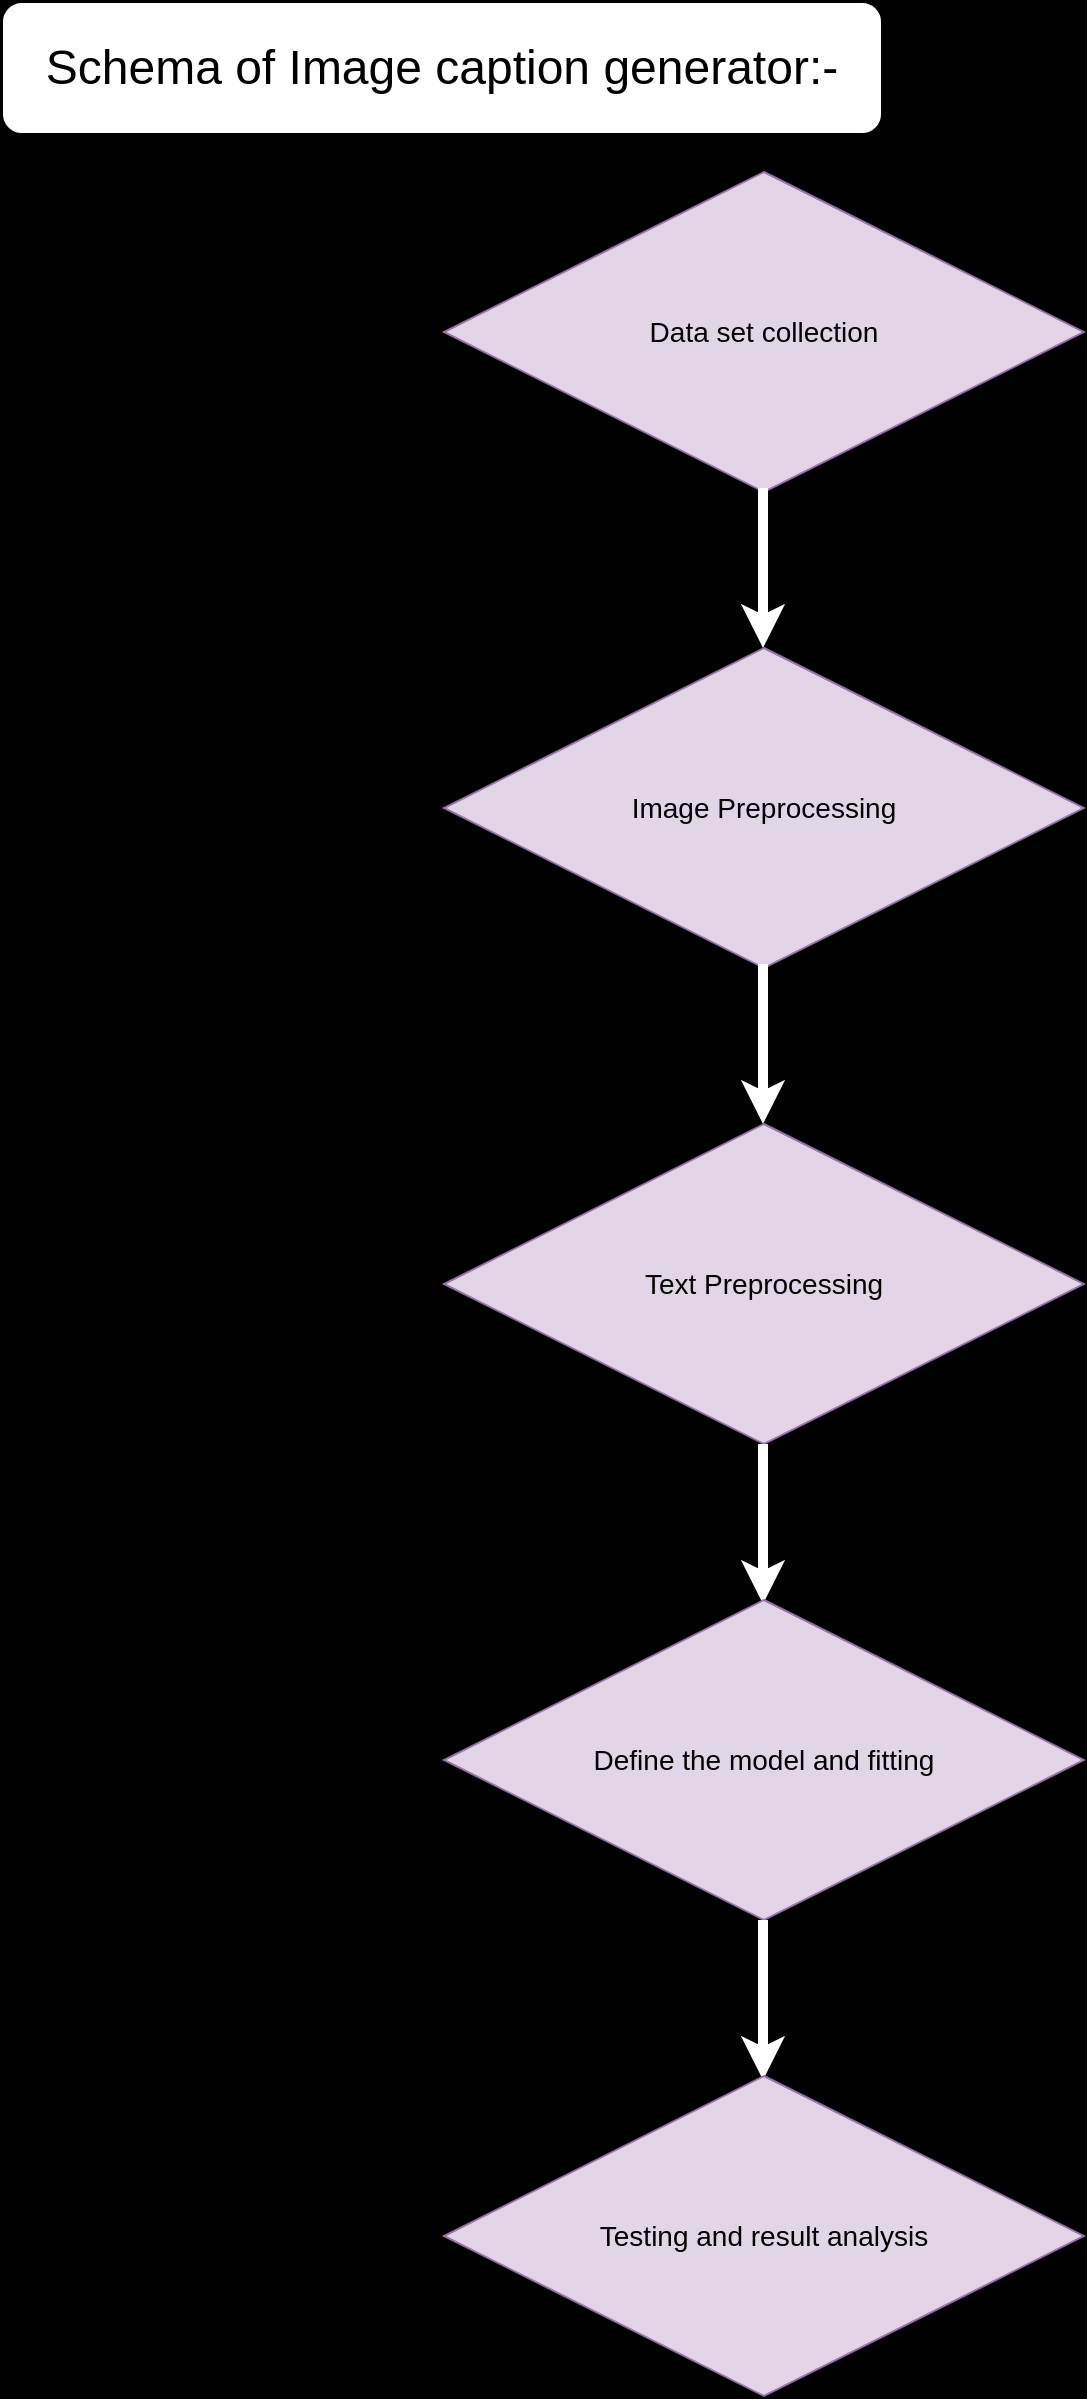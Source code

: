 <mxfile version="24.4.6" type="github">
  <diagram name="Page-1" id="J3XRgVF7dArTo6fAFhcU">
    <mxGraphModel dx="2196" dy="1376" grid="0" gridSize="10" guides="1" tooltips="1" connect="1" arrows="1" fold="1" page="1" pageScale="1" pageWidth="850" pageHeight="1400" background="#000000" math="0" shadow="0">
      <root>
        <mxCell id="0" />
        <mxCell id="1" parent="0" />
        <mxCell id="3aFhY2nkO1i7FZ02QF5J-1" value="&lt;font style=&quot;font-size: 14px;&quot;&gt;Data set collection&lt;/font&gt;" style="rhombus;whiteSpace=wrap;html=1;fillColor=#e1d5e7;strokeColor=#9673a6;" vertex="1" parent="1">
          <mxGeometry x="234" y="98" width="320" height="160" as="geometry" />
        </mxCell>
        <mxCell id="3aFhY2nkO1i7FZ02QF5J-2" value="" style="endArrow=classic;html=1;rounded=0;strokeColor=#FFFFFF;strokeWidth=5;" edge="1" parent="1">
          <mxGeometry width="50" height="50" relative="1" as="geometry">
            <mxPoint x="393.5" y="256" as="sourcePoint" />
            <mxPoint x="393.5" y="336" as="targetPoint" />
          </mxGeometry>
        </mxCell>
        <mxCell id="3aFhY2nkO1i7FZ02QF5J-3" value="&lt;font style=&quot;font-size: 14px;&quot;&gt;Image Preprocessing&lt;/font&gt;" style="rhombus;whiteSpace=wrap;html=1;fillColor=#e1d5e7;strokeColor=#9673a6;" vertex="1" parent="1">
          <mxGeometry x="234" y="336" width="320" height="160" as="geometry" />
        </mxCell>
        <mxCell id="3aFhY2nkO1i7FZ02QF5J-4" value="" style="endArrow=classic;html=1;rounded=0;strokeColor=#FFFFFF;strokeWidth=5;" edge="1" parent="1">
          <mxGeometry width="50" height="50" relative="1" as="geometry">
            <mxPoint x="393.5" y="494" as="sourcePoint" />
            <mxPoint x="393.5" y="574" as="targetPoint" />
          </mxGeometry>
        </mxCell>
        <mxCell id="3aFhY2nkO1i7FZ02QF5J-5" value="&lt;font style=&quot;font-size: 14px;&quot;&gt;Text Preprocessing&lt;/font&gt;" style="rhombus;whiteSpace=wrap;html=1;fillColor=#e1d5e7;strokeColor=#9673a6;" vertex="1" parent="1">
          <mxGeometry x="234" y="574" width="320" height="160" as="geometry" />
        </mxCell>
        <mxCell id="3aFhY2nkO1i7FZ02QF5J-6" value="" style="endArrow=classic;html=1;rounded=0;strokeColor=#FFFFFF;strokeWidth=5;" edge="1" parent="1">
          <mxGeometry width="50" height="50" relative="1" as="geometry">
            <mxPoint x="393.5" y="734" as="sourcePoint" />
            <mxPoint x="393.5" y="814" as="targetPoint" />
          </mxGeometry>
        </mxCell>
        <mxCell id="3aFhY2nkO1i7FZ02QF5J-7" value="&lt;font style=&quot;font-size: 14px;&quot;&gt;Define the model and fitting&lt;/font&gt;" style="rhombus;whiteSpace=wrap;html=1;fillColor=#e1d5e7;strokeColor=#9673a6;" vertex="1" parent="1">
          <mxGeometry x="234" y="812" width="320" height="160" as="geometry" />
        </mxCell>
        <mxCell id="3aFhY2nkO1i7FZ02QF5J-8" value="" style="endArrow=classic;html=1;rounded=0;strokeColor=#FFFFFF;strokeWidth=5;" edge="1" parent="1">
          <mxGeometry width="50" height="50" relative="1" as="geometry">
            <mxPoint x="393.5" y="972" as="sourcePoint" />
            <mxPoint x="393.5" y="1052" as="targetPoint" />
          </mxGeometry>
        </mxCell>
        <mxCell id="3aFhY2nkO1i7FZ02QF5J-9" value="&lt;font style=&quot;font-size: 14px;&quot;&gt;Testing and result analysis&lt;/font&gt;" style="rhombus;whiteSpace=wrap;html=1;fillColor=#e1d5e7;strokeColor=#9673a6;" vertex="1" parent="1">
          <mxGeometry x="234" y="1050" width="320" height="160" as="geometry" />
        </mxCell>
        <mxCell id="3aFhY2nkO1i7FZ02QF5J-10" value="&lt;font style=&quot;font-size: 24px;&quot;&gt;Schema of Image caption generator:- &lt;/font&gt;" style="rounded=1;whiteSpace=wrap;html=1;" vertex="1" parent="1">
          <mxGeometry x="13" y="13" width="440" height="66" as="geometry" />
        </mxCell>
      </root>
    </mxGraphModel>
  </diagram>
</mxfile>
